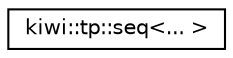 digraph "Graphical Class Hierarchy"
{
 // LATEX_PDF_SIZE
  edge [fontname="Helvetica",fontsize="10",labelfontname="Helvetica",labelfontsize="10"];
  node [fontname="Helvetica",fontsize="10",shape=record];
  rankdir="LR";
  Node0 [label="kiwi::tp::seq\<... \>",height=0.2,width=0.4,color="black", fillcolor="white", style="filled",URL="$structkiwi_1_1tp_1_1seq.html",tooltip=" "];
}
